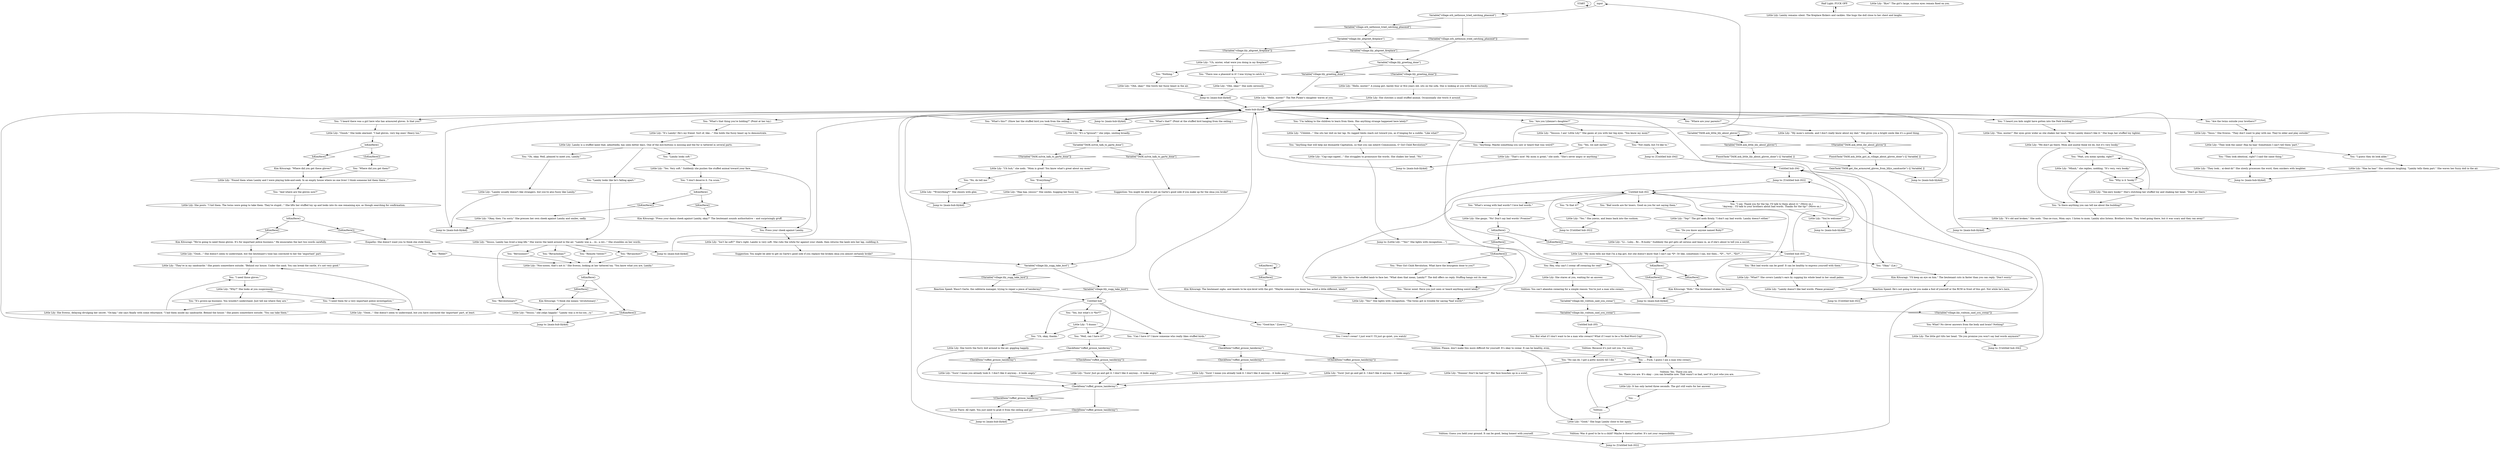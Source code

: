 # VILLAGE / LITTLE LILY
# One of Netpicker's kids not running around in the village, instead she sits on the sofa. You can exchange a few words with her.
# ==================================================
digraph G {
	  0 [label="START"];
	  1 [label="input"];
	  2 [label="Jump to: [Little Lily: \"\"Yes!\" She lights with recognition....\"]"];
	  3 [label="IsKimHere()"];
	  4 [label="IsKimHere()", shape=diamond];
	  5 [label="!(IsKimHere())", shape=diamond];
	  6 [label="Kim Kitsuragi: \"I'll keep an eye on him.\" The lieutenant cuts in faster than you can reply. \"Don't worry.\""];
	  7 [label="Little Lily: \"Good.\" She hugs Lamby close to her again."];
	  8 [label="You: ..."];
	  9 [label="Jump to: [Untitled hub (04)]"];
	  10 [label="Little Lily: \"Uh huh,\" she nods. \"Mom is great! You know what's great about my mom?\""];
	  11 [label="Suggestion: You might be able to get on Garte's good side if you replace the broken skua you almost certainly broke?"];
	  12 [label="Jump to: [main-hub-lilykid]"];
	  13 [label="You: \"Rebel?\""];
	  14 [label="You: \"And where are the gloves now?\""];
	  15 [label="Empathy: She doesn't want you to think she stole them."];
	  16 [label="You: \"I need those gloves.\""];
	  17 [label="Variable[\"TASK.ask_little_lily_about_gloves\"]"];
	  18 [label="Variable[\"TASK.ask_little_lily_about_gloves\"]", shape=diamond];
	  19 [label="!(Variable[\"TASK.ask_little_lily_about_gloves\"])", shape=diamond];
	  20 [label="Jump to: [main-hub-lilykid]"];
	  21 [label="You: \"Do you know anyone named Ruby?\""];
	  22 [label="Half Light: FUCK OFF."];
	  23 [label="Jump to: [Untitled hub (02)]"];
	  24 [label="You: \"No can do. I got a potty mouth till I die.\""];
	  25 [label="You: I won't swear! I just won't! I'll just go quiet, you watch!"];
	  26 [label="Little Lily: \"Bye!\" The girl's large, curious eyes remain fixed on you."];
	  27 [label="You: \"What's that?\" (Point at the stuffed bird hanging from the ceiling.)"];
	  28 [label="You: \"Everything?\""];
	  29 [label="Little Lily: \"Isn't he soft?\" She's right, Lamby is very soft. She rubs the white fur against your cheek, then returns the lamb into her lap, cuddling it."];
	  30 [label="You: \"Wait, you mean spooky, right?\""];
	  31 [label="Little Lily: \"Oooh...\" She doesn't seem to understand, but you have conveyed the 'important' part, at least."];
	  32 [label="FinishTask(\"TASK.ask_little_lily_about_gloves_done\")--[[ Variable[ ]]"];
	  33 [label="Jump to: [main-hub-lilykid]"];
	  34 [label="Kim Kitsuragi: The lieutenant sighs, and kneels to be eye-level with the girl. \"Maybe someone you know has acted a little different, lately?\""];
	  35 [label="Little Lily: \"Yes!\" She lights with recognition. \"The twins got in trouble for saying *bad words*.\""];
	  36 [label="Untitled hub (04)"];
	  37 [label="Volition: Guess you held your ground. It can be good, being honest with yourself."];
	  38 [label="Untitled hub (05)"];
	  39 [label="Jump to: [main-hub-lilykid]"];
	  40 [label="You: \"Not really, but I'd like to.\""];
	  41 [label="You: \"Revolutionary?\""];
	  42 [label="You: \"Why is it 'booky'?\""];
	  43 [label="Kim Kitsuragi: \"Press your damn cheek against Lamby, okay?\" The lieutenant sounds authoritative -- and surprisingly gruff."];
	  44 [label="FinishTask(\"TASK.ask_little_girl_in_village_about_gloves_done\")--[[ Variable[ ]]"];
	  45 [label="Variable[\"village.lily_greeting_done\"]"];
	  46 [label="Variable[\"village.lily_greeting_done\"]", shape=diamond];
	  47 [label="!(Variable[\"village.lily_greeting_done\"])", shape=diamond];
	  48 [label="Little Lily: \"Yesss.\" She frowns. \"They don't want to play with me. They're older and play outside!\""];
	  49 [label="Little Lily: \"That's nice! My mom is great,\" she nods. \"She's never angry or anything.\""];
	  50 [label="Little Lily: \"*Everything*!\" She shouts with glee."];
	  51 [label="IsKimHere()"];
	  52 [label="IsKimHere()", shape=diamond];
	  53 [label="!(IsKimHere())", shape=diamond];
	  54 [label="You: \"I guess they do look alike.\""];
	  55 [label="Variable[\"village.lily_sugg_take_bird\"]"];
	  56 [label="Variable[\"village.lily_sugg_take_bird\"]", shape=diamond];
	  57 [label="!(Variable[\"village.lily_sugg_take_bird\"])", shape=diamond];
	  58 [label="GainTask(\"TASK.get_the_armoured_gloves_from_lillys_sandcastle\")--[[ Variable[ ]]"];
	  59 [label="Jump to: [main-hub-lilykid]"];
	  60 [label="You: \"Anything. Maybe something you saw or heard that was weird?\""];
	  61 [label="Little Lily: \"What?\" She covers Lamby's ears by cupping his whole head in her small palms."];
	  62 [label="Little Lily: She stares at you, waiting for an answer."];
	  63 [label="Volition: Was it good to lie to a child? Maybe it doesn't matter. It's not your responsibility."];
	  64 [label="Volition: ..."];
	  65 [label="Jump to: [Untitled hub (02)]"];
	  66 [label="You: \"Well, can I have it?\""];
	  67 [label="Little Lily: \"Vee-eery booky!\" She's clutching her stuffed toy and shaking her head. \"Don't go there.\""];
	  68 [label="You: \"What's this?\" (Show her the stuffed bird you took from the ceiling.)"];
	  69 [label="Reaction Speed: Wasn't Garte, the cafeteria manager, trying to repair a piece of taxidermy?"];
	  70 [label="Jump to: [main-hub-lilykid]"];
	  71 [label="Little Lily: \"My mom tells me that I'm a big girl, but she doesn't know that I can't say *ll*. Or like, sometimes I can, but then... *ll*... *rr*... *llrr*...\""];
	  72 [label="Little Lily: \"Yep!\" The girl nods firmly. \"I don't say bad words. Lamby doesn't either.\""];
	  73 [label="Little Lily: \"Yes.\" She yawns, and leans back into the cushion."];
	  74 [label="Little Lily: \"Hello, mister!\" A young girl, barely four or five years old, sits on the sofa. She is looking at you with frank curiosity."];
	  75 [label="Little Lily: \"Noo, mister!\" Her eyes grow wider as she shakes her head. \"Even Lamby doesn't like it.\" She hugs her stuffed toy tighter."];
	  76 [label="Little Lily: \"Yesssss, I am! Little Lily!\" She gazes at you with her big eyes. \"You know my mom?\""];
	  77 [label="You: \"There was a phasmid in it! I was trying to catch it.\""];
	  78 [label="Jump to: [main-hub-lilykid]"];
	  79 [label="You: \"Are the twins outside your brothers?\""];
	  80 [label="Little Lily: \"I dunno.\""];
	  81 [label="Little Lily: \"It's old and broken.\" She nods. \"Dan-ze-ruus, Mom says. I listen to mom. Lamby also listens. Brothers listen. They tried going there, but it was scary and they ran away!\""];
	  82 [label="CheckItem(\"ruffed_grouse_taxidermy\")"];
	  83 [label="CheckItem(\"ruffed_grouse_taxidermy\")", shape=diamond];
	  84 [label="!(CheckItem(\"ruffed_grouse_taxidermy\"))", shape=diamond];
	  85 [label="You: \"I don't deserve it. I'm scum.\""];
	  86 [label="Kim Kitsuragi: \"Where did you get these gloves?\""];
	  87 [label="CheckItem(\"ruffed_grouse_taxidermy\")"];
	  88 [label="CheckItem(\"ruffed_grouse_taxidermy\")", shape=diamond];
	  89 [label="!(CheckItem(\"ruffed_grouse_taxidermy\"))", shape=diamond];
	  90 [label="You: \"Where are your parents?\""];
	  91 [label="Untitled hub (03)"];
	  92 [label="Jump to: [Untitled hub (04)]"];
	  93 [label="Little Lily: It has only lasted three seconds. The girl still waits for her answer."];
	  94 [label="You: \"I heard you kids might have gotten into the Feld building?\""];
	  95 [label="Little Lily: \"It's Lamby! He's my friend. Sort of, like...\" She holds the fuzzy beast up to demonstrate."];
	  96 [label="Little Lily: \"Lamby usually doesn't like strangers, but you're also fuzzy like Lamby.\""];
	  97 [label="Little Lily: \"Oooh...\" She doesn't seem to understand, but the lieutenant's tone has conveyed to her the 'important' part."];
	  98 [label="Little Lily: \"Sure! I mean you already took it. I don't like it anyway... it looks angry.\""];
	  99 [label="Little Lily: \"Lamby doesn't like bad words. Please promise!\""];
	  100 [label="You: \"What's that thing you're holding?\" (Point at her toy.)"];
	  101 [label="You: \"Lamby looks like he's falling apart.\""];
	  102 [label="Variable[\"TASK.sylvie_talk_to_garte_done\"]"];
	  103 [label="Variable[\"TASK.sylvie_talk_to_garte_done\"]", shape=diamond];
	  104 [label="!(Variable[\"TASK.sylvie_talk_to_garte_done\"])", shape=diamond];
	  105 [label="Savoir Faire: All right. You just need to grab it from the ceiling and go!"];
	  106 [label="You: \"I heard there was a girl here who has armoured gloves. Is that you?\""];
	  107 [label="Little Lily: \"Found them when Lamby and I were playing hide-and-seek. In an empty house where no one lives! I think someone hid them there...\""];
	  108 [label="Little Lily: She pouts. \"I hid them. The twins were going to take them. They're stupid...\" She lifts her stuffed toy up and looks into its one remaining eye, as though searching for confirmation."];
	  109 [label="Little Lily: \"They're in my sandcastle.\" She points somewhere outside. \"Behind our house. Under the sand. You can break the castle, it's not very good.\""];
	  110 [label="IsKimHere()"];
	  111 [label="IsKimHere()", shape=diamond];
	  112 [label="!(IsKimHere())", shape=diamond];
	  113 [label="You: \"Poor Girl Child Revolution. What have the bourgeois done to you?\""];
	  114 [label="Little Lily: She gasps. \"No! Don't say bad words! Promise?\""];
	  115 [label="You: \"Okay.\" (Lie.)"];
	  116 [label="Volition: Yes. There you are.\nYes. There you are. It's okay -- you can breathe now. That wasn't so bad, see? It's just who you are."];
	  117 [label="Little Lily: \"Uh, mister, what were you doing in my fireplace?\""];
	  118 [label="Little Lily: \"Hello, mister!\" The Net Picker's daughter waves at you."];
	  119 [label="Little Lily: \"Haa haa, yessss!\" She smiles, hugging her fuzzy toy."];
	  120 [label="Jump to: [main-hub-lilykid]"];
	  121 [label="Little Lily: \"They look... ai-dent-ik!\" She slowly processes the word, then snickers with laughter."];
	  122 [label="Little Lily: \"Sure! Just go and get it. I don't like it anyway... it looks angry.\""];
	  123 [label="Little Lily: \"Sure! Just go and get it. I don't like it anyway... it looks angry.\""];
	  124 [label="You: \"Are you Lilienne's daughter?\""];
	  125 [label="Little Lily: \"Ohh, okay!\" She nods seriously."];
	  126 [label="You: \"Can I have it? I know someone who really likes stuffed birds.\""];
	  127 [label="You: Press your cheek against Lamby."];
	  128 [label="You: \"Where did you get them?\""];
	  129 [label="You: \"Anything that will help me dismantle Capitalism, so that you can inherit Communism, O' Girl Child Revolution?\""];
	  130 [label="Little Lily: \"Noo-noooo, that's not it.\" She frowns, looking at her tattered toy. \"You know what you are, Lamby.\""];
	  131 [label="IsKimHere()"];
	  132 [label="IsKimHere()", shape=diamond];
	  133 [label="!(IsKimHere())", shape=diamond];
	  134 [label="Little Lily: \"Okay, then. I'm sorry.\" She presses her own cheek against Lamby and smiles, sadly."];
	  135 [label="CheckItem(\"ruffed_grouse_taxidermy\")"];
	  136 [label="CheckItem(\"ruffed_grouse_taxidermy\")", shape=diamond];
	  137 [label="!(CheckItem(\"ruffed_grouse_taxidermy\"))", shape=diamond];
	  138 [label="Jump to: [Untitled hub (02)]"];
	  139 [label="Little Lily: Lamby remains silent. The fireplace flickers and cackles. She hugs the doll close to her chest and laughs."];
	  140 [label="You: But what if I don't want to be a man who swears? What if I want to be a No-Bad-Word Cop?"];
	  141 [label="Jump to: [main-hub-lilykid]"];
	  142 [label="IsKimHere()"];
	  143 [label="IsKimHere()", shape=diamond];
	  144 [label="!(IsKimHere())", shape=diamond];
	  145 [label="Little Lily: \"Cap-capi-capeel...\" She struggles to pronounce the words. She shakes her head. \"No.\""];
	  146 [label="You: \"Is that it?\""];
	  147 [label="You: \"But bad words can be good! It can be healthy to express yourself with them.\""];
	  148 [label="Volition: You can't abandon swearing for a simple reason: You're just a man who swears."];
	  149 [label="You: \"Revisionist?\""];
	  150 [label="You: \"Nothing.\""];
	  151 [label="IsKimHere()"];
	  152 [label="IsKimHere()", shape=diamond];
	  153 [label="!(IsKimHere())", shape=diamond];
	  154 [label="You: \"It's grown-up business. You wouldn't understand. Just tell me where they are.\""];
	  155 [label="Little Lily: \"Sure! I mean you already took it. I don't like it anyway... it looks angry.\""];
	  156 [label="Little Lily: She turns the stuffed lamb to face her. \"What does that mean, Lamby?\" The doll offers no reply. Stuffing hangs out its rear."];
	  157 [label="You: \"Good-bye.\" [Leave.]"];
	  158 [label="Little Lily: \"It's a *grouse*,\" she yelps, smiling broadly."];
	  159 [label="Little Lily: \"Yessss,\" she yelps happily! \"Lamby was a re-luz-ion...ry.\""];
	  160 [label="Little Lily: \"We don't go there. Mom and auntie think we do, but it's very booky.\""];
	  161 [label="Variable[\"village.lily_altgreet_fireplace\"]"];
	  162 [label="Variable[\"village.lily_altgreet_fireplace\"]", shape=diamond];
	  163 [label="!(Variable[\"village.lily_altgreet_fireplace\"])", shape=diamond];
	  164 [label="Little Lily: \"Uhhhhh...\" She sits her doll on her lap. Its ragged limbs reach out toward you, as if longing for a cuddle. \"Like what?\""];
	  165 [label="You: \"Bad words are for losers. Good on you for not saying them.\""];
	  166 [label="You: Hey, why can't I swear off swearing for real?"];
	  167 [label="Jump to: [Untitled hub (02)]"];
	  168 [label="Jump to: [main-hub-lilykid]"];
	  169 [label="Little Lily: She clutches a small stuffed animal. Occasionally she twirls it around."];
	  170 [label="Little Lily: She twirls the furry doll around in the air, giggling happily."];
	  171 [label="Little Lily: \"Ohh, okay!\" She twirls her fuzzy beast in the air."];
	  172 [label="Jump to: [main-hub-lilykid]"];
	  173 [label="Little Lily: \"Yes. Very soft.\" Suddenly she pushes the stuffed animal toward your face."];
	  174 [label="Little Lily: \"Mhmh,\" she replies, nodding. \"It's very, very booky.\""];
	  175 [label="Kim Kitsuragi: \"Kids.\" The lieutenant shakes his head."];
	  176 [label="You: \"I see. Thank you for the tip; I'll talk to them about it.\" (Move on.)\n\"Anyway... I'll talk to your brothers about bad words. Thanks for the tip!\" (Move on.)"];
	  177 [label="Variable[\"village.lily_volition_said_you_swear\"]"];
	  178 [label="Variable[\"village.lily_volition_said_you_swear\"]", shape=diamond];
	  179 [label="!(Variable[\"village.lily_volition_said_you_swear\"])", shape=diamond];
	  180 [label="You: ... Fuck. I guess I am a man who swears."];
	  181 [label="Volition: Because it's just not you. I'm sorry."];
	  182 [label="You: \"I'm talking to the children to learn from them. Has anything strange happened here lately?\""];
	  183 [label="You: \"Revacholian?\""];
	  184 [label="You: \"Remote Viewer?\""];
	  185 [label="Kim Kitsuragi: \"I think she means 'revolutionary'.\""];
	  186 [label="You: \"Lamby looks soft.\""];
	  187 [label="You: \"I need them for a very important police investigation.\""];
	  188 [label="Little Lily: \"You're welcome!\""];
	  189 [label="You: \"What's wrong with bad words? I love bad words.\""];
	  190 [label="You: What? No clever answers from the body and brain? Nothing?"];
	  191 [label="Little Lily: The little girl tilts her head. \"Do you promise you won't say bad words anymore?\""];
	  192 [label="main-hub-lilykid"];
	  193 [label="You: \"Yes, we met earlier.\""];
	  194 [label="You: \"Is there anything you can tell me about the building?\""];
	  195 [label="Suggestion: You might be able to get on Garte's good side if you make up for the skua you broke?"];
	  196 [label="You: \"Revanchist?\""];
	  197 [label="Untitled hub"];
	  198 [label="You: \"Never mind. Have you just seen or heard anything weird lately?\""];
	  199 [label="Jump to: [main-hub-lilykid]"];
	  200 [label="You: \"No, do tell me.\""];
	  201 [label="Little Lily: \"They look the same! Haa ha haa! Sometimes I can't tell them 'part.\""];
	  202 [label="Kim Kitsuragi: \"We're going to need those gloves. It's for important police business.\" He enunciates the last two words carefully."];
	  203 [label="Little Lily: \"Why?\" She looks at you suspiciously."];
	  204 [label="Little Lily: She frowns, delaying divulging her secret. \"Oo-kay,\" she says finally with some reluctance. \"I hid them inside my sandcastle. Behind the house.\" She points somewhere outside. \"You can take them.\""];
	  205 [label="Little Lily: \"My mom's outside, and I don't really know about my dad.\" She gives you a bright smile like it's a good thing."];
	  206 [label="IsKimHere()"];
	  207 [label="IsKimHere()", shape=diamond];
	  208 [label="!(IsKimHere())", shape=diamond];
	  209 [label="Little Lily: \"Nooooo! Don't be bad too!\" Her face bunches up in a scowl."];
	  210 [label="Volition: Please, don't make this more difficult for yourself. It's okay to swear. It can be healthy, even."];
	  211 [label="Variable[\"village.orb_nethouse_tried_catching_phasmid\"]"];
	  212 [label="Variable[\"village.orb_nethouse_tried_catching_phasmid\"]", shape=diamond];
	  213 [label="!(Variable[\"village.orb_nethouse_tried_catching_phasmid\"])", shape=diamond];
	  214 [label="Little Lily: Lamby is a stuffed lamb that, admittedly, has seen better days. One of the eye-buttons is missing and the fur is tattered in several parts."];
	  215 [label="You: \"Oh, okay. Well, pleased to meet you, Lamby.\""];
	  216 [label="Little Lily: \"Yessss, Lamby has lived a long life.\" She waves the lamb around in the air. \"Lamby was a... re.. a rev...\" She stumbles on her words."];
	  217 [label="You: \"They look identical, right? I said the same thing.\""];
	  218 [label="Little Lily: \"Haa ha haa!\" She continues laughing. \"Lamby tells them part.\" She waves her fuzzy doll in the air."];
	  219 [label="Jump to: [main-hub-lilykid]"];
	  220 [label="Little Lily: \"Ooooh.\" She looks alarmed. \"I had gloves, very big ones! Heavy too.\""];
	  221 [label="Little Lily: \"Ll... Luby... Rr... R-luuby.\" Suddenly the girl gets all serious and leans in, as if she's about to tell you a secret."];
	  222 [label="Untitled hub (02)"];
	  223 [label="Reaction Speed: He's not going to let you make a fool of yourself or the RCM in front of this girl. Not while he's here."];
	  224 [label="You: \"Yes, but what's it *for*?\""];
	  225 [label="You: \"Uh, okay, thanks.\""];
	  0 -> 0
	  1 -> 211
	  2 -> 35
	  3 -> 3
	  3 -> 4
	  4 -> 34
	  5 -> 113
	  5 -> 198
	  6 -> 223
	  7 -> 63
	  8 -> 64
	  9 -> 36
	  10 -> 200
	  10 -> 28
	  11 -> 55
	  12 -> 192
	  13 -> 130
	  14 -> 108
	  15 -> 13
	  16 -> 203
	  17 -> 17
	  17 -> 18
	  18 -> 32
	  19 -> 44
	  20 -> 192
	  21 -> 221
	  22 -> 139
	  23 -> 222
	  24 -> 209
	  25 -> 210
	  27 -> 158
	  28 -> 119
	  29 -> 11
	  30 -> 174
	  31 -> 109
	  32 -> 58
	  33 -> 192
	  34 -> 35
	  35 -> 222
	  36 -> 115
	  36 -> 166
	  36 -> 23
	  37 -> 167
	  38 -> 180
	  38 -> 140
	  39 -> 192
	  40 -> 9
	  41 -> 159
	  42 -> 67
	  43 -> 127
	  44 -> 58
	  45 -> 46
	  45 -> 47
	  46 -> 118
	  47 -> 74
	  48 -> 201
	  49 -> 70
	  50 -> 39
	  51 -> 52
	  51 -> 53
	  52 -> 185
	  53 -> 120
	  54 -> 218
	  55 -> 56
	  55 -> 57
	  56 -> 197
	  57 -> 69
	  58 -> 59
	  59 -> 192
	  60 -> 1
	  61 -> 99
	  62 -> 148
	  63 -> 167
	  64 -> 180
	  64 -> 7
	  65 -> 222
	  66 -> 135
	  67 -> 194
	  67 -> 30
	  68 -> 158
	  69 -> 197
	  70 -> 192
	  71 -> 110
	  72 -> 21
	  73 -> 138
	  74 -> 169
	  75 -> 160
	  76 -> 40
	  76 -> 193
	  77 -> 125
	  78 -> 192
	  79 -> 48
	  80 -> 225
	  80 -> 66
	  80 -> 126
	  81 -> 78
	  82 -> 83
	  82 -> 84
	  83 -> 168
	  84 -> 105
	  85 -> 131
	  86 -> 107
	  87 -> 88
	  87 -> 89
	  88 -> 98
	  89 -> 123
	  90 -> 205
	  91 -> 115
	  91 -> 147
	  91 -> 166
	  91 -> 23
	  92 -> 36
	  93 -> 8
	  94 -> 75
	  95 -> 214
	  96 -> 141
	  97 -> 109
	  98 -> 82
	  99 -> 36
	  100 -> 95
	  101 -> 216
	  102 -> 104
	  102 -> 103
	  103 -> 195
	  104 -> 10
	  105 -> 168
	  106 -> 220
	  107 -> 14
	  108 -> 142
	  109 -> 16
	  110 -> 112
	  110 -> 111
	  111 -> 175
	  112 -> 33
	  113 -> 156
	  114 -> 206
	  115 -> 6
	  116 -> 93
	  117 -> 77
	  117 -> 150
	  118 -> 192
	  119 -> 39
	  120 -> 192
	  121 -> 219
	  122 -> 82
	  123 -> 82
	  124 -> 76
	  125 -> 172
	  126 -> 87
	  127 -> 29
	  128 -> 107
	  129 -> 145
	  130 -> 51
	  131 -> 132
	  131 -> 133
	  132 -> 43
	  133 -> 134
	  134 -> 141
	  135 -> 136
	  135 -> 137
	  136 -> 155
	  137 -> 122
	  138 -> 222
	  139 -> 22
	  140 -> 181
	  141 -> 192
	  142 -> 144
	  142 -> 143
	  143 -> 202
	  144 -> 15
	  145 -> 2
	  146 -> 73
	  147 -> 61
	  148 -> 177
	  149 -> 130
	  150 -> 171
	  151 -> 152
	  151 -> 153
	  152 -> 86
	  153 -> 128
	  154 -> 204
	  155 -> 82
	  156 -> 198
	  157 -> 25
	  158 -> 102
	  159 -> 120
	  160 -> 194
	  160 -> 42
	  160 -> 30
	  161 -> 162
	  161 -> 163
	  162 -> 45
	  163 -> 117
	  164 -> 129
	  164 -> 60
	  165 -> 72
	  166 -> 62
	  167 -> 222
	  168 -> 192
	  169 -> 192
	  170 -> 82
	  171 -> 172
	  172 -> 192
	  173 -> 85
	  173 -> 127
	  174 -> 194
	  174 -> 42
	  175 -> 33
	  176 -> 188
	  177 -> 178
	  177 -> 179
	  178 -> 38
	  179 -> 190
	  180 -> 116
	  181 -> 24
	  181 -> 180
	  182 -> 164
	  183 -> 130
	  184 -> 130
	  185 -> 159
	  186 -> 173
	  187 -> 31
	  188 -> 199
	  189 -> 114
	  190 -> 191
	  191 -> 92
	  192 -> 68
	  192 -> 100
	  192 -> 106
	  192 -> 79
	  192 -> 20
	  192 -> 182
	  192 -> 90
	  192 -> 27
	  192 -> 124
	  192 -> 157
	  192 -> 94
	  193 -> 49
	  194 -> 81
	  195 -> 55
	  196 -> 130
	  197 -> 224
	  197 -> 225
	  197 -> 66
	  197 -> 126
	  198 -> 35
	  199 -> 192
	  200 -> 50
	  201 -> 217
	  201 -> 54
	  202 -> 97
	  203 -> 154
	  203 -> 187
	  204 -> 16
	  205 -> 19
	  206 -> 208
	  206 -> 207
	  207 -> 5
	  208 -> 91
	  209 -> 37
	  210 -> 180
	  210 -> 7
	  211 -> 212
	  211 -> 213
	  212 -> 161
	  213 -> 45
	  214 -> 186
	  214 -> 101
	  214 -> 215
	  215 -> 96
	  216 -> 196
	  216 -> 41
	  216 -> 12
	  216 -> 149
	  216 -> 183
	  216 -> 184
	  217 -> 121
	  218 -> 219
	  219 -> 192
	  220 -> 151
	  221 -> 71
	  222 -> 176
	  222 -> 146
	  222 -> 189
	  222 -> 165
	  223 -> 65
	  224 -> 80
	  225 -> 170
}

